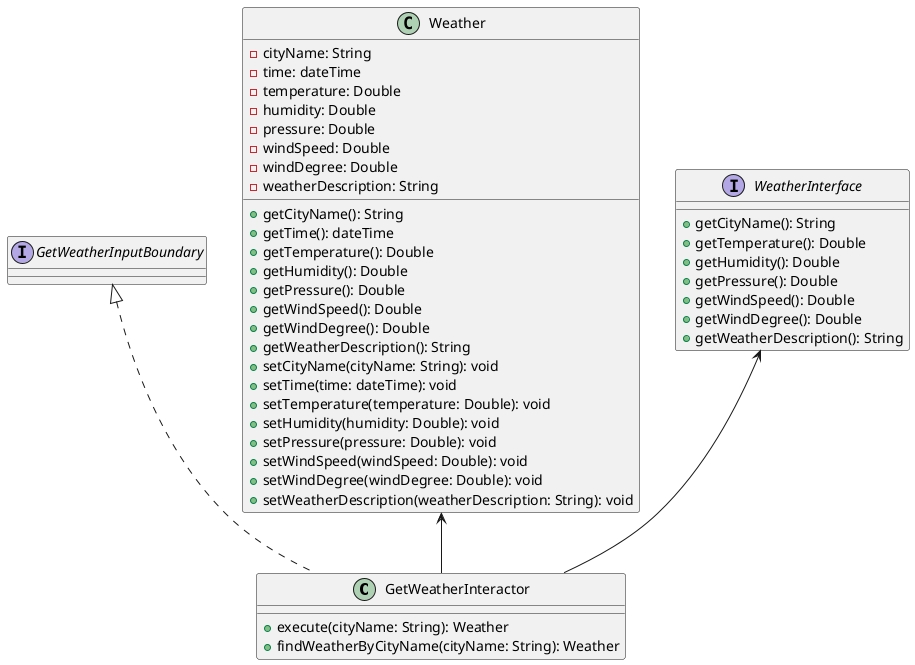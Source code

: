 @startuml
'https://plantuml.com/sequence-diagram

class GetWeatherInteractor implements GetWeatherInputBoundary {
    + execute(cityName: String): Weather
    + findWeatherByCityName(cityName: String): Weather
}

class Weather {
    - cityName: String
    - time: dateTime
    - temperature: Double
    - humidity: Double
    - pressure: Double
    - windSpeed: Double
    - windDegree: Double
    - weatherDescription: String

    + getCityName(): String
    + getTime(): dateTime
    + getTemperature(): Double
    + getHumidity(): Double
    + getPressure(): Double
    + getWindSpeed(): Double
    + getWindDegree(): Double
    + getWeatherDescription(): String
    + setCityName(cityName: String): void
    + setTime(time: dateTime): void
    + setTemperature(temperature: Double): void
    + setHumidity(humidity: Double): void
    + setPressure(pressure: Double): void
    + setWindSpeed(windSpeed: Double): void
    + setWindDegree(windDegree: Double): void
    + setWeatherDescription(weatherDescription: String): void
}

Weather <-- GetWeatherInteractor

interface WeatherInterface {
    + getCityName(): String
    + getTemperature(): Double
    + getHumidity(): Double
    + getPressure(): Double
    + getWindSpeed(): Double
    + getWindDegree(): Double
    + getWeatherDescription(): String
}

WeatherInterface <-- GetWeatherInteractor



@enduml